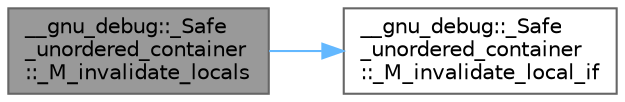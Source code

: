 digraph "__gnu_debug::_Safe_unordered_container::_M_invalidate_locals"
{
 // LATEX_PDF_SIZE
  bgcolor="transparent";
  edge [fontname=Helvetica,fontsize=10,labelfontname=Helvetica,labelfontsize=10];
  node [fontname=Helvetica,fontsize=10,shape=box,height=0.2,width=0.4];
  rankdir="LR";
  Node1 [id="Node000001",label="__gnu_debug::_Safe\l_unordered_container\l::_M_invalidate_locals",height=0.2,width=0.4,color="gray40", fillcolor="grey60", style="filled", fontcolor="black",tooltip=" "];
  Node1 -> Node2 [id="edge1_Node000001_Node000002",color="steelblue1",style="solid",tooltip=" "];
  Node2 [id="Node000002",label="__gnu_debug::_Safe\l_unordered_container\l::_M_invalidate_local_if",height=0.2,width=0.4,color="grey40", fillcolor="white", style="filled",URL="$class____gnu__debug_1_1___safe__unordered__container.html#aa3e9b27e61fad7cb80cfab023eac395d",tooltip=" "];
}

